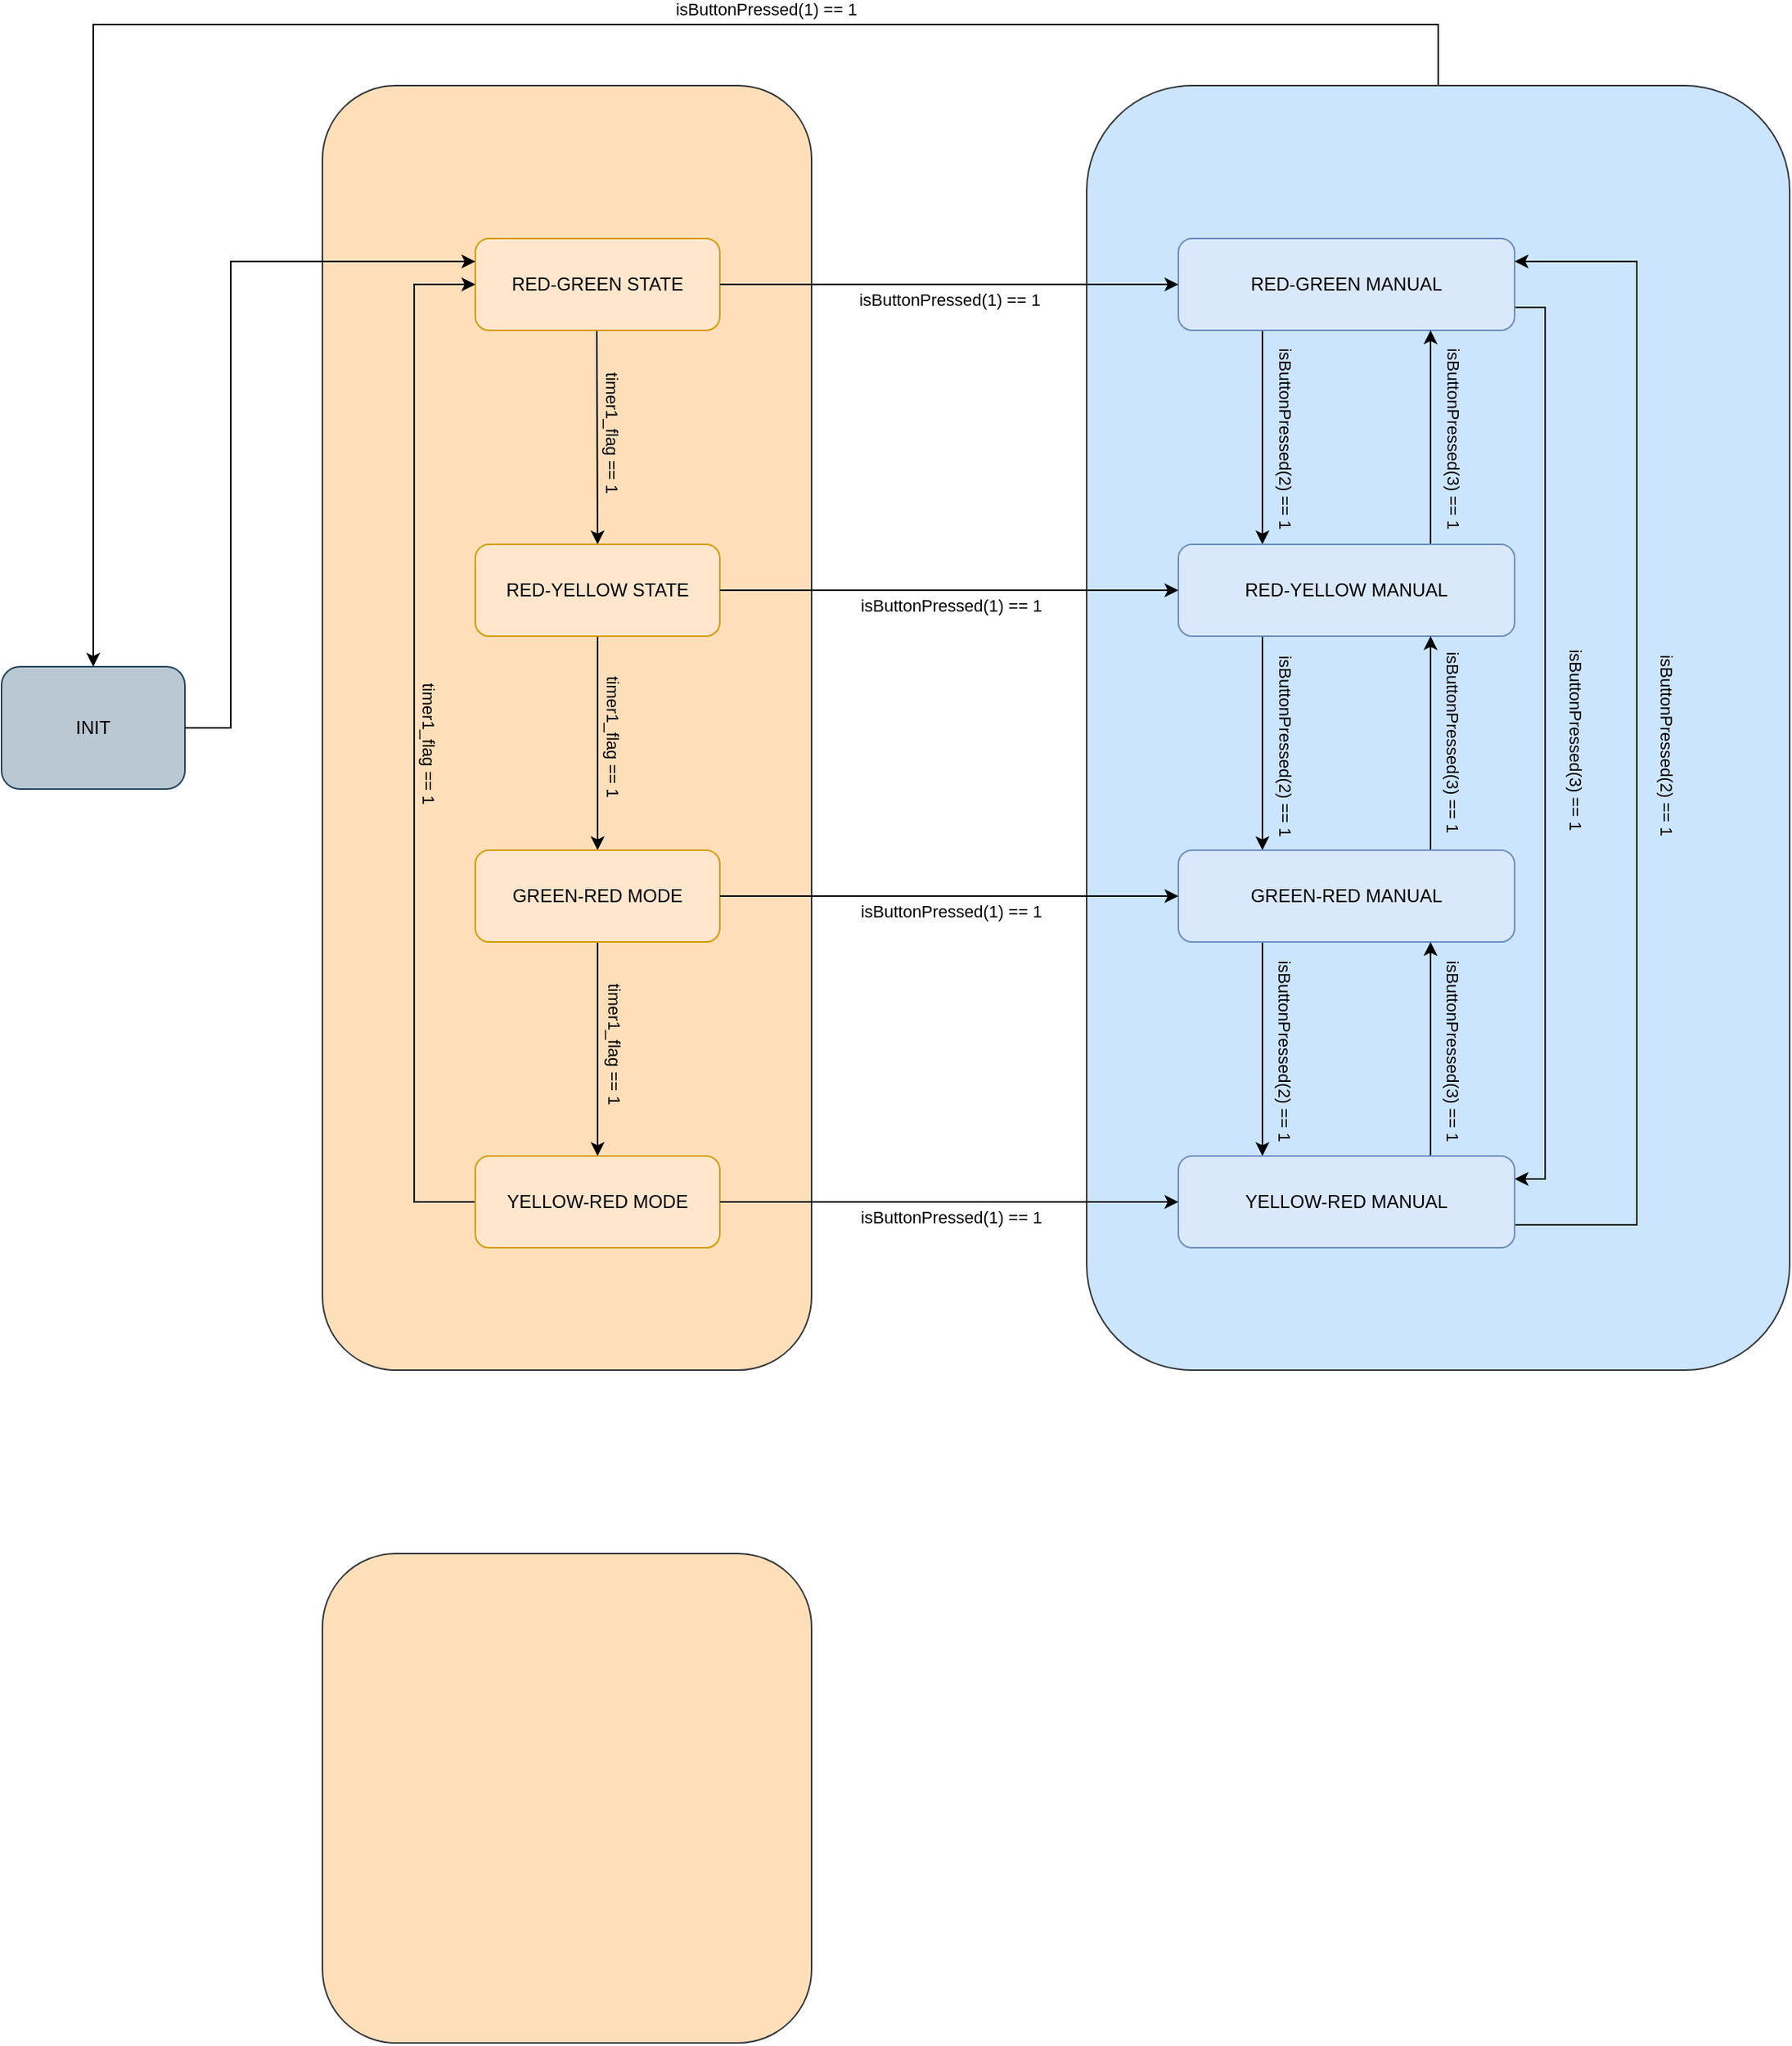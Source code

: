 <mxfile version="22.1.8" type="github">
  <diagram name="Page-1" id="D26T6kKbvl3Vcycv1xWt">
    <mxGraphModel dx="1500" dy="797" grid="1" gridSize="10" guides="1" tooltips="1" connect="1" arrows="1" fold="1" page="1" pageScale="1" pageWidth="850" pageHeight="1100" math="0" shadow="0">
      <root>
        <mxCell id="0" />
        <mxCell id="1" parent="0" />
        <mxCell id="LAHvH7Ds2GCxgvH8qXSM-92" value="INIT" style="rounded=1;whiteSpace=wrap;html=1;fillColor=#bac8d3;strokeColor=#23445d;" vertex="1" parent="1">
          <mxGeometry x="30" y="460" width="120" height="80" as="geometry" />
        </mxCell>
        <mxCell id="LAHvH7Ds2GCxgvH8qXSM-93" value="" style="rounded=1;whiteSpace=wrap;html=1;fillColor=#FFDFBA;strokeWidth=1;strokeColor=#36393d;" vertex="1" parent="1">
          <mxGeometry x="240" y="80" width="320" height="840" as="geometry" />
        </mxCell>
        <mxCell id="LAHvH7Ds2GCxgvH8qXSM-94" style="edgeStyle=orthogonalEdgeStyle;rounded=0;orthogonalLoop=1;jettySize=auto;html=1;entryX=0.5;entryY=0;entryDx=0;entryDy=0;" edge="1" parent="1" target="LAHvH7Ds2GCxgvH8qXSM-99">
          <mxGeometry relative="1" as="geometry">
            <mxPoint x="419.5" y="240" as="sourcePoint" />
            <mxPoint x="419.5" y="340" as="targetPoint" />
          </mxGeometry>
        </mxCell>
        <mxCell id="LAHvH7Ds2GCxgvH8qXSM-95" value="timer1_flag == 1" style="edgeLabel;html=1;align=center;verticalAlign=middle;resizable=0;points=[];horizontal=1;rotation=90;labelBackgroundColor=#FFDFBA;" vertex="1" connectable="0" parent="LAHvH7Ds2GCxgvH8qXSM-94">
          <mxGeometry x="-0.16" y="1" relative="1" as="geometry">
            <mxPoint x="9" y="8" as="offset" />
          </mxGeometry>
        </mxCell>
        <mxCell id="LAHvH7Ds2GCxgvH8qXSM-96" value="RED-GREEN STATE" style="rounded=1;whiteSpace=wrap;html=1;fillColor=#ffe6cc;strokeColor=#d79b00;" vertex="1" parent="1">
          <mxGeometry x="340" y="180" width="160" height="60" as="geometry" />
        </mxCell>
        <mxCell id="LAHvH7Ds2GCxgvH8qXSM-97" style="edgeStyle=orthogonalEdgeStyle;rounded=0;orthogonalLoop=1;jettySize=auto;html=1;" edge="1" parent="1" source="LAHvH7Ds2GCxgvH8qXSM-99" target="LAHvH7Ds2GCxgvH8qXSM-102">
          <mxGeometry relative="1" as="geometry" />
        </mxCell>
        <mxCell id="LAHvH7Ds2GCxgvH8qXSM-98" value="timer1_flag == 1" style="edgeLabel;html=1;align=center;verticalAlign=middle;resizable=0;points=[];horizontal=1;rotation=90;labelBackgroundColor=#FFDFBA;" vertex="1" connectable="0" parent="LAHvH7Ds2GCxgvH8qXSM-97">
          <mxGeometry x="-0.26" relative="1" as="geometry">
            <mxPoint x="10" y="13" as="offset" />
          </mxGeometry>
        </mxCell>
        <mxCell id="LAHvH7Ds2GCxgvH8qXSM-99" value="RED-YELLOW STATE" style="rounded=1;whiteSpace=wrap;html=1;fillColor=#ffe6cc;strokeColor=#d79b00;" vertex="1" parent="1">
          <mxGeometry x="340" y="380" width="160" height="60" as="geometry" />
        </mxCell>
        <mxCell id="LAHvH7Ds2GCxgvH8qXSM-100" style="edgeStyle=orthogonalEdgeStyle;rounded=0;orthogonalLoop=1;jettySize=auto;html=1;" edge="1" parent="1" source="LAHvH7Ds2GCxgvH8qXSM-102" target="LAHvH7Ds2GCxgvH8qXSM-105">
          <mxGeometry relative="1" as="geometry" />
        </mxCell>
        <mxCell id="LAHvH7Ds2GCxgvH8qXSM-101" value="timer1_flag == 1" style="edgeLabel;html=1;align=center;verticalAlign=middle;resizable=0;points=[];horizontal=1;rotation=90;labelBackgroundColor=#FFDFBA;" vertex="1" connectable="0" parent="LAHvH7Ds2GCxgvH8qXSM-100">
          <mxGeometry x="-0.06" y="1" relative="1" as="geometry">
            <mxPoint x="10" as="offset" />
          </mxGeometry>
        </mxCell>
        <mxCell id="LAHvH7Ds2GCxgvH8qXSM-102" value="GREEN-RED MODE" style="rounded=1;whiteSpace=wrap;html=1;fillColor=#ffe6cc;strokeColor=#d79b00;" vertex="1" parent="1">
          <mxGeometry x="340" y="580" width="160" height="60" as="geometry" />
        </mxCell>
        <mxCell id="LAHvH7Ds2GCxgvH8qXSM-103" style="edgeStyle=orthogonalEdgeStyle;rounded=0;orthogonalLoop=1;jettySize=auto;html=1;entryX=0;entryY=0.5;entryDx=0;entryDy=0;exitX=0;exitY=0.5;exitDx=0;exitDy=0;" edge="1" parent="1" source="LAHvH7Ds2GCxgvH8qXSM-105" target="LAHvH7Ds2GCxgvH8qXSM-96">
          <mxGeometry relative="1" as="geometry">
            <Array as="points">
              <mxPoint x="300" y="810" />
              <mxPoint x="300" y="210" />
            </Array>
          </mxGeometry>
        </mxCell>
        <mxCell id="LAHvH7Ds2GCxgvH8qXSM-104" value="timer1_flag == 1" style="edgeLabel;html=1;align=center;verticalAlign=middle;resizable=0;points=[];rotation=90;labelBackgroundColor=#FFDFBA;" vertex="1" connectable="0" parent="LAHvH7Ds2GCxgvH8qXSM-103">
          <mxGeometry x="0.004" relative="1" as="geometry">
            <mxPoint x="10" y="1" as="offset" />
          </mxGeometry>
        </mxCell>
        <mxCell id="LAHvH7Ds2GCxgvH8qXSM-105" value="YELLOW-RED MODE" style="rounded=1;whiteSpace=wrap;html=1;fillColor=#ffe6cc;strokeColor=#d79b00;" vertex="1" parent="1">
          <mxGeometry x="340" y="780" width="160" height="60" as="geometry" />
        </mxCell>
        <mxCell id="LAHvH7Ds2GCxgvH8qXSM-106" style="edgeStyle=orthogonalEdgeStyle;rounded=0;orthogonalLoop=1;jettySize=auto;html=1;entryX=0.5;entryY=0;entryDx=0;entryDy=0;exitX=0.5;exitY=0;exitDx=0;exitDy=0;" edge="1" parent="1" source="LAHvH7Ds2GCxgvH8qXSM-108" target="LAHvH7Ds2GCxgvH8qXSM-92">
          <mxGeometry relative="1" as="geometry">
            <mxPoint x="720" y="70" as="targetPoint" />
            <Array as="points">
              <mxPoint x="970" y="40" />
              <mxPoint x="90" y="40" />
            </Array>
          </mxGeometry>
        </mxCell>
        <mxCell id="LAHvH7Ds2GCxgvH8qXSM-107" value="isButtonPressed(1) == 1" style="edgeLabel;html=1;align=center;verticalAlign=middle;resizable=0;points=[];" vertex="1" connectable="0" parent="LAHvH7Ds2GCxgvH8qXSM-106">
          <mxGeometry x="-0.008" y="-1" relative="1" as="geometry">
            <mxPoint x="184" y="-9" as="offset" />
          </mxGeometry>
        </mxCell>
        <mxCell id="LAHvH7Ds2GCxgvH8qXSM-108" value="" style="rounded=1;whiteSpace=wrap;html=1;fillColor=#cce5ff;strokeWidth=1;strokeColor=#36393d;" vertex="1" parent="1">
          <mxGeometry x="740" y="80" width="460" height="840" as="geometry" />
        </mxCell>
        <mxCell id="LAHvH7Ds2GCxgvH8qXSM-109" style="edgeStyle=orthogonalEdgeStyle;rounded=0;orthogonalLoop=1;jettySize=auto;html=1;entryX=0.25;entryY=0;entryDx=0;entryDy=0;exitX=0.25;exitY=1;exitDx=0;exitDy=0;" edge="1" parent="1" source="LAHvH7Ds2GCxgvH8qXSM-113" target="LAHvH7Ds2GCxgvH8qXSM-118">
          <mxGeometry relative="1" as="geometry" />
        </mxCell>
        <mxCell id="LAHvH7Ds2GCxgvH8qXSM-110" value="isButtonPressed(2) == 1" style="edgeLabel;html=1;align=center;verticalAlign=middle;resizable=0;points=[];rotation=90;labelBackgroundColor=#CCE5FF;" vertex="1" connectable="0" parent="LAHvH7Ds2GCxgvH8qXSM-109">
          <mxGeometry x="-0.002" y="-1" relative="1" as="geometry">
            <mxPoint x="16" as="offset" />
          </mxGeometry>
        </mxCell>
        <mxCell id="LAHvH7Ds2GCxgvH8qXSM-111" style="edgeStyle=orthogonalEdgeStyle;rounded=0;orthogonalLoop=1;jettySize=auto;html=1;exitX=1;exitY=0.75;exitDx=0;exitDy=0;entryX=1;entryY=0.25;entryDx=0;entryDy=0;" edge="1" parent="1" source="LAHvH7Ds2GCxgvH8qXSM-113" target="LAHvH7Ds2GCxgvH8qXSM-128">
          <mxGeometry relative="1" as="geometry">
            <Array as="points">
              <mxPoint x="1040" y="225" />
              <mxPoint x="1040" y="795" />
            </Array>
          </mxGeometry>
        </mxCell>
        <mxCell id="LAHvH7Ds2GCxgvH8qXSM-112" value="isButtonPressed(3) == 1" style="edgeLabel;html=1;align=center;verticalAlign=middle;resizable=0;points=[];rotation=90;labelBackgroundColor=#CCE5FF;" vertex="1" connectable="0" parent="LAHvH7Ds2GCxgvH8qXSM-111">
          <mxGeometry x="-0.01" relative="1" as="geometry">
            <mxPoint x="20" as="offset" />
          </mxGeometry>
        </mxCell>
        <mxCell id="LAHvH7Ds2GCxgvH8qXSM-113" value="RED-GREEN MANUAL" style="rounded=1;whiteSpace=wrap;html=1;fillColor=#dae8fc;strokeColor=#6c8ebf;" vertex="1" parent="1">
          <mxGeometry x="800" y="180" width="220" height="60" as="geometry" />
        </mxCell>
        <mxCell id="LAHvH7Ds2GCxgvH8qXSM-114" style="edgeStyle=orthogonalEdgeStyle;rounded=0;orthogonalLoop=1;jettySize=auto;html=1;exitX=0.75;exitY=0;exitDx=0;exitDy=0;entryX=0.75;entryY=1;entryDx=0;entryDy=0;" edge="1" parent="1" source="LAHvH7Ds2GCxgvH8qXSM-118" target="LAHvH7Ds2GCxgvH8qXSM-113">
          <mxGeometry relative="1" as="geometry" />
        </mxCell>
        <mxCell id="LAHvH7Ds2GCxgvH8qXSM-115" value="isButtonPressed(3) == 1" style="edgeLabel;html=1;align=center;verticalAlign=middle;resizable=0;points=[];rotation=90;labelBackgroundColor=#CCE5FF;" vertex="1" connectable="0" parent="LAHvH7Ds2GCxgvH8qXSM-114">
          <mxGeometry x="0.002" y="1" relative="1" as="geometry">
            <mxPoint x="16" as="offset" />
          </mxGeometry>
        </mxCell>
        <mxCell id="LAHvH7Ds2GCxgvH8qXSM-116" style="edgeStyle=orthogonalEdgeStyle;rounded=0;orthogonalLoop=1;jettySize=auto;html=1;exitX=0.25;exitY=1;exitDx=0;exitDy=0;entryX=0.25;entryY=0;entryDx=0;entryDy=0;" edge="1" parent="1" source="LAHvH7Ds2GCxgvH8qXSM-118" target="LAHvH7Ds2GCxgvH8qXSM-123">
          <mxGeometry relative="1" as="geometry" />
        </mxCell>
        <mxCell id="LAHvH7Ds2GCxgvH8qXSM-117" value="isButtonPressed(2) == 1" style="edgeLabel;html=1;align=center;verticalAlign=middle;resizable=0;points=[];rotation=90;labelBackgroundColor=#CCE5FF;" vertex="1" connectable="0" parent="LAHvH7Ds2GCxgvH8qXSM-116">
          <mxGeometry x="0.015" y="1" relative="1" as="geometry">
            <mxPoint x="14" as="offset" />
          </mxGeometry>
        </mxCell>
        <mxCell id="LAHvH7Ds2GCxgvH8qXSM-118" value="RED-YELLOW MANUAL" style="rounded=1;whiteSpace=wrap;html=1;fillColor=#dae8fc;strokeColor=#6c8ebf;" vertex="1" parent="1">
          <mxGeometry x="800" y="380" width="220" height="60" as="geometry" />
        </mxCell>
        <mxCell id="LAHvH7Ds2GCxgvH8qXSM-119" style="edgeStyle=orthogonalEdgeStyle;rounded=0;orthogonalLoop=1;jettySize=auto;html=1;exitX=0.25;exitY=1;exitDx=0;exitDy=0;entryX=0.25;entryY=0;entryDx=0;entryDy=0;" edge="1" parent="1" source="LAHvH7Ds2GCxgvH8qXSM-123" target="LAHvH7Ds2GCxgvH8qXSM-128">
          <mxGeometry relative="1" as="geometry" />
        </mxCell>
        <mxCell id="LAHvH7Ds2GCxgvH8qXSM-120" value="isButtonPressed(2) == 1" style="edgeLabel;html=1;align=center;verticalAlign=middle;resizable=0;points=[];rotation=90;labelBackgroundColor=#CCE5FF;" vertex="1" connectable="0" parent="LAHvH7Ds2GCxgvH8qXSM-119">
          <mxGeometry x="-0.035" y="-2" relative="1" as="geometry">
            <mxPoint x="17" y="3" as="offset" />
          </mxGeometry>
        </mxCell>
        <mxCell id="LAHvH7Ds2GCxgvH8qXSM-121" style="edgeStyle=orthogonalEdgeStyle;rounded=0;orthogonalLoop=1;jettySize=auto;html=1;exitX=0.75;exitY=0;exitDx=0;exitDy=0;entryX=0.75;entryY=1;entryDx=0;entryDy=0;" edge="1" parent="1" source="LAHvH7Ds2GCxgvH8qXSM-123" target="LAHvH7Ds2GCxgvH8qXSM-118">
          <mxGeometry relative="1" as="geometry" />
        </mxCell>
        <mxCell id="LAHvH7Ds2GCxgvH8qXSM-122" value="isButtonPressed(3) == 1" style="edgeLabel;html=1;align=center;verticalAlign=middle;resizable=0;points=[];rotation=90;labelBackgroundColor=#CCE5FF;" vertex="1" connectable="0" parent="LAHvH7Ds2GCxgvH8qXSM-121">
          <mxGeometry x="0.018" y="-1" relative="1" as="geometry">
            <mxPoint x="14" as="offset" />
          </mxGeometry>
        </mxCell>
        <mxCell id="LAHvH7Ds2GCxgvH8qXSM-123" value="GREEN-RED MANUAL" style="rounded=1;whiteSpace=wrap;html=1;fillColor=#dae8fc;strokeColor=#6c8ebf;" vertex="1" parent="1">
          <mxGeometry x="800" y="580" width="220" height="60" as="geometry" />
        </mxCell>
        <mxCell id="LAHvH7Ds2GCxgvH8qXSM-124" style="edgeStyle=orthogonalEdgeStyle;rounded=0;orthogonalLoop=1;jettySize=auto;html=1;exitX=0.75;exitY=0;exitDx=0;exitDy=0;entryX=0.75;entryY=1;entryDx=0;entryDy=0;" edge="1" parent="1" source="LAHvH7Ds2GCxgvH8qXSM-128" target="LAHvH7Ds2GCxgvH8qXSM-123">
          <mxGeometry relative="1" as="geometry" />
        </mxCell>
        <mxCell id="LAHvH7Ds2GCxgvH8qXSM-125" value="isButtonPressed(3) == 1" style="edgeLabel;html=1;align=center;verticalAlign=middle;resizable=0;points=[];rotation=90;labelBackgroundColor=#CCE5FF;" vertex="1" connectable="0" parent="LAHvH7Ds2GCxgvH8qXSM-124">
          <mxGeometry x="0.052" y="1" relative="1" as="geometry">
            <mxPoint x="16" y="4" as="offset" />
          </mxGeometry>
        </mxCell>
        <mxCell id="LAHvH7Ds2GCxgvH8qXSM-126" style="edgeStyle=orthogonalEdgeStyle;rounded=0;orthogonalLoop=1;jettySize=auto;html=1;exitX=1;exitY=0.75;exitDx=0;exitDy=0;entryX=1;entryY=0.25;entryDx=0;entryDy=0;" edge="1" parent="1" source="LAHvH7Ds2GCxgvH8qXSM-128" target="LAHvH7Ds2GCxgvH8qXSM-113">
          <mxGeometry relative="1" as="geometry">
            <Array as="points">
              <mxPoint x="1100" y="825" />
              <mxPoint x="1100" y="195" />
            </Array>
          </mxGeometry>
        </mxCell>
        <mxCell id="LAHvH7Ds2GCxgvH8qXSM-127" value="isButtonPressed(2) == 1" style="edgeLabel;html=1;align=center;verticalAlign=middle;resizable=0;points=[];rotation=90;labelBackgroundColor=#CCE5FF;" vertex="1" connectable="0" parent="LAHvH7Ds2GCxgvH8qXSM-126">
          <mxGeometry x="-0.004" y="-1" relative="1" as="geometry">
            <mxPoint x="19" y="-1" as="offset" />
          </mxGeometry>
        </mxCell>
        <mxCell id="LAHvH7Ds2GCxgvH8qXSM-128" value="YELLOW-RED MANUAL" style="rounded=1;whiteSpace=wrap;html=1;fillColor=#dae8fc;strokeColor=#6c8ebf;" vertex="1" parent="1">
          <mxGeometry x="800" y="780" width="220" height="60" as="geometry" />
        </mxCell>
        <mxCell id="LAHvH7Ds2GCxgvH8qXSM-129" style="edgeStyle=orthogonalEdgeStyle;rounded=0;orthogonalLoop=1;jettySize=auto;html=1;entryX=0;entryY=0.5;entryDx=0;entryDy=0;exitX=1;exitY=0.5;exitDx=0;exitDy=0;exitPerimeter=0;" edge="1" parent="1" source="LAHvH7Ds2GCxgvH8qXSM-96" target="LAHvH7Ds2GCxgvH8qXSM-113">
          <mxGeometry relative="1" as="geometry">
            <mxPoint x="510" y="210" as="sourcePoint" />
          </mxGeometry>
        </mxCell>
        <mxCell id="LAHvH7Ds2GCxgvH8qXSM-130" value="isButtonPressed(1) == 1" style="edgeLabel;html=1;align=center;verticalAlign=middle;resizable=0;points=[];" vertex="1" connectable="0" parent="LAHvH7Ds2GCxgvH8qXSM-129">
          <mxGeometry y="1" relative="1" as="geometry">
            <mxPoint y="11" as="offset" />
          </mxGeometry>
        </mxCell>
        <mxCell id="LAHvH7Ds2GCxgvH8qXSM-131" style="edgeStyle=orthogonalEdgeStyle;rounded=0;orthogonalLoop=1;jettySize=auto;html=1;entryX=0;entryY=0.5;entryDx=0;entryDy=0;exitX=1;exitY=0.5;exitDx=0;exitDy=0;" edge="1" parent="1" source="LAHvH7Ds2GCxgvH8qXSM-99" target="LAHvH7Ds2GCxgvH8qXSM-118">
          <mxGeometry relative="1" as="geometry">
            <mxPoint x="450.0" y="370" as="sourcePoint" />
          </mxGeometry>
        </mxCell>
        <mxCell id="LAHvH7Ds2GCxgvH8qXSM-132" value="isButtonPressed(1) == 1" style="edgeLabel;html=1;align=center;verticalAlign=middle;resizable=0;points=[];" vertex="1" connectable="0" parent="LAHvH7Ds2GCxgvH8qXSM-131">
          <mxGeometry x="-0.005" relative="1" as="geometry">
            <mxPoint x="1" y="10" as="offset" />
          </mxGeometry>
        </mxCell>
        <mxCell id="LAHvH7Ds2GCxgvH8qXSM-133" style="edgeStyle=orthogonalEdgeStyle;rounded=0;orthogonalLoop=1;jettySize=auto;html=1;entryX=0;entryY=0.5;entryDx=0;entryDy=0;exitX=1;exitY=0.5;exitDx=0;exitDy=0;" edge="1" parent="1" source="LAHvH7Ds2GCxgvH8qXSM-102" target="LAHvH7Ds2GCxgvH8qXSM-123">
          <mxGeometry relative="1" as="geometry">
            <mxPoint x="450.0" y="530" as="sourcePoint" />
          </mxGeometry>
        </mxCell>
        <mxCell id="LAHvH7Ds2GCxgvH8qXSM-134" value="isButtonPressed(1) == 1" style="edgeLabel;html=1;align=center;verticalAlign=middle;resizable=0;points=[];" vertex="1" connectable="0" parent="LAHvH7Ds2GCxgvH8qXSM-133">
          <mxGeometry x="-0.005" y="3" relative="1" as="geometry">
            <mxPoint x="1" y="13" as="offset" />
          </mxGeometry>
        </mxCell>
        <mxCell id="LAHvH7Ds2GCxgvH8qXSM-135" style="edgeStyle=orthogonalEdgeStyle;rounded=0;orthogonalLoop=1;jettySize=auto;html=1;entryX=0;entryY=0.5;entryDx=0;entryDy=0;exitX=1;exitY=0.5;exitDx=0;exitDy=0;" edge="1" parent="1" source="LAHvH7Ds2GCxgvH8qXSM-105" target="LAHvH7Ds2GCxgvH8qXSM-128">
          <mxGeometry relative="1" as="geometry">
            <mxPoint x="450.0" y="690.0" as="sourcePoint" />
          </mxGeometry>
        </mxCell>
        <mxCell id="LAHvH7Ds2GCxgvH8qXSM-136" value="isButtonPressed(1) == 1" style="edgeLabel;html=1;align=center;verticalAlign=middle;resizable=0;points=[];" vertex="1" connectable="0" parent="LAHvH7Ds2GCxgvH8qXSM-135">
          <mxGeometry x="-0.005" y="-2" relative="1" as="geometry">
            <mxPoint x="1" y="8" as="offset" />
          </mxGeometry>
        </mxCell>
        <mxCell id="LAHvH7Ds2GCxgvH8qXSM-137" style="edgeStyle=orthogonalEdgeStyle;rounded=0;orthogonalLoop=1;jettySize=auto;html=1;entryX=0;entryY=0.25;entryDx=0;entryDy=0;" edge="1" parent="1" source="LAHvH7Ds2GCxgvH8qXSM-92" target="LAHvH7Ds2GCxgvH8qXSM-96">
          <mxGeometry relative="1" as="geometry">
            <mxPoint x="240" y="210" as="targetPoint" />
            <Array as="points">
              <mxPoint x="180" y="500" />
              <mxPoint x="180" y="195" />
            </Array>
          </mxGeometry>
        </mxCell>
        <mxCell id="LAHvH7Ds2GCxgvH8qXSM-138" value="" style="rounded=1;whiteSpace=wrap;html=1;fillColor=#FFDFBA;strokeWidth=1;strokeColor=#36393d;" vertex="1" parent="1">
          <mxGeometry x="240" y="1040" width="320" height="320" as="geometry" />
        </mxCell>
      </root>
    </mxGraphModel>
  </diagram>
</mxfile>
